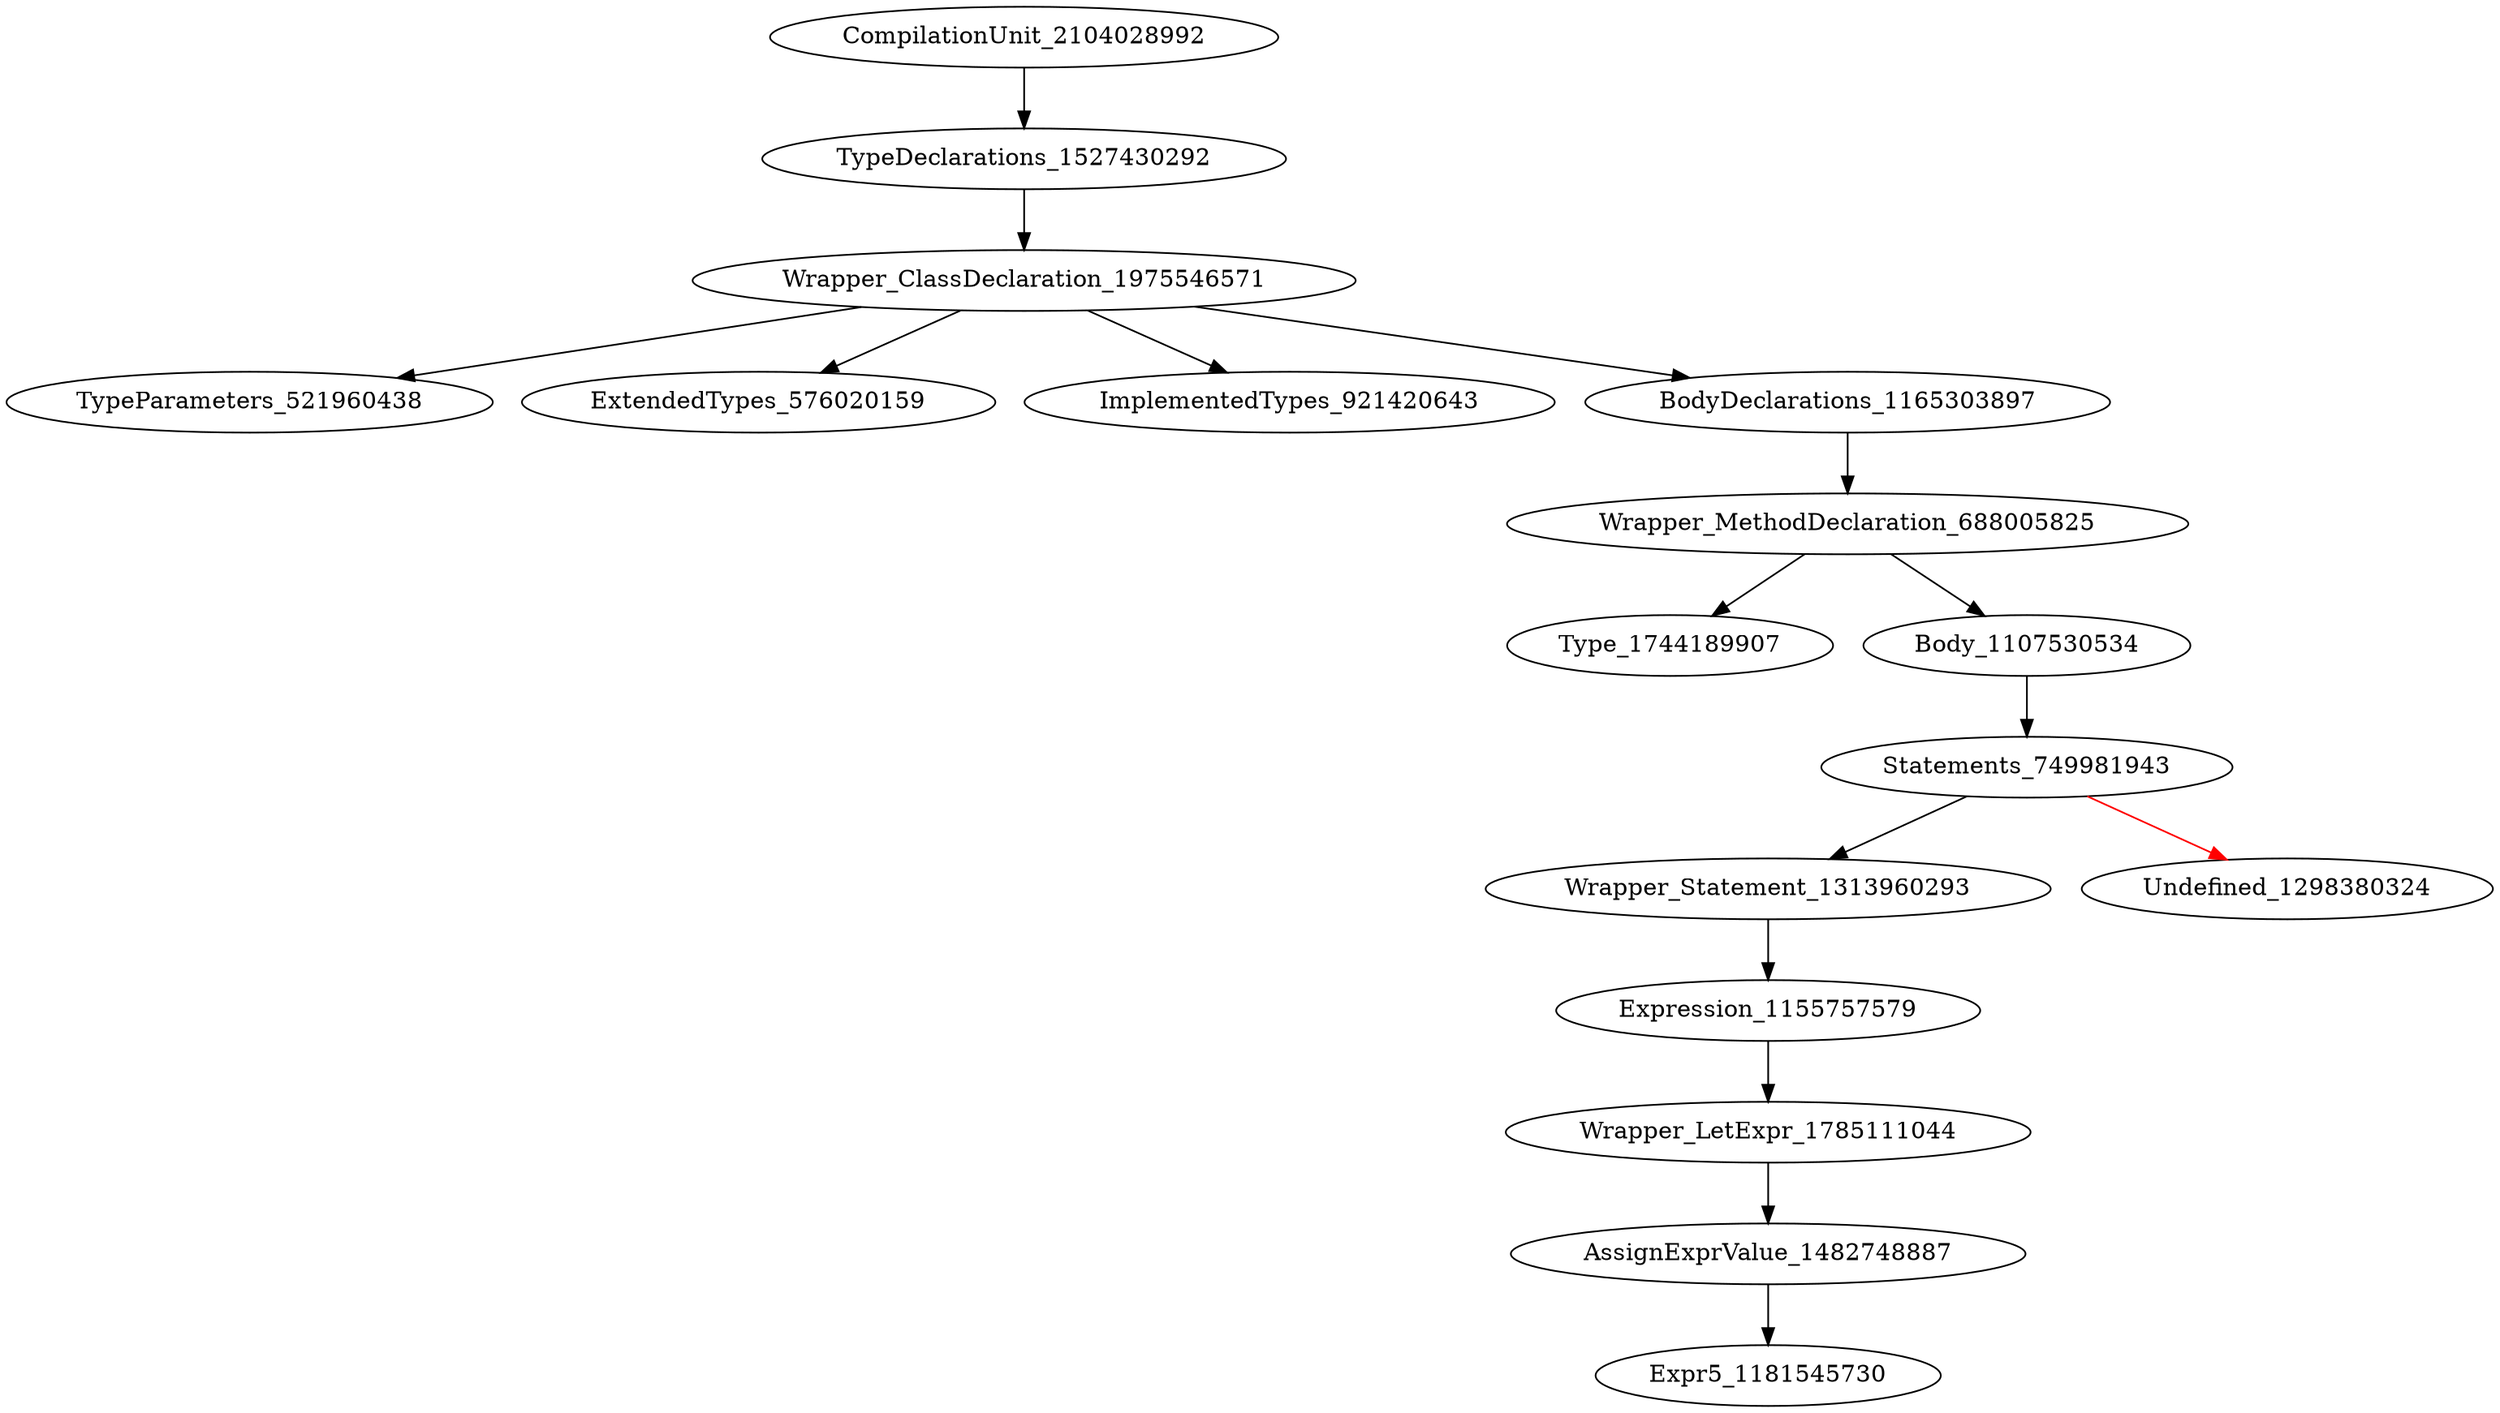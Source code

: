 digraph {
CompilationUnit_2104028992 -> TypeDeclarations_1527430292
TypeDeclarations_1527430292 -> Wrapper_ClassDeclaration_1975546571
Wrapper_ClassDeclaration_1975546571 -> TypeParameters_521960438
Wrapper_ClassDeclaration_1975546571 -> ExtendedTypes_576020159
Wrapper_ClassDeclaration_1975546571 -> ImplementedTypes_921420643
Wrapper_ClassDeclaration_1975546571 -> BodyDeclarations_1165303897
BodyDeclarations_1165303897 -> Wrapper_MethodDeclaration_688005825
Wrapper_MethodDeclaration_688005825 -> Type_1744189907
Wrapper_MethodDeclaration_688005825 -> Body_1107530534
Body_1107530534 -> Statements_749981943
Statements_749981943 -> Wrapper_Statement_1313960293
Statements_749981943 -> Undefined_1298380324 [color = red] 
Wrapper_Statement_1313960293 -> Expression_1155757579
Expression_1155757579 -> Wrapper_LetExpr_1785111044
Wrapper_LetExpr_1785111044 -> AssignExprValue_1482748887
AssignExprValue_1482748887 -> Expr5_1181545730
}